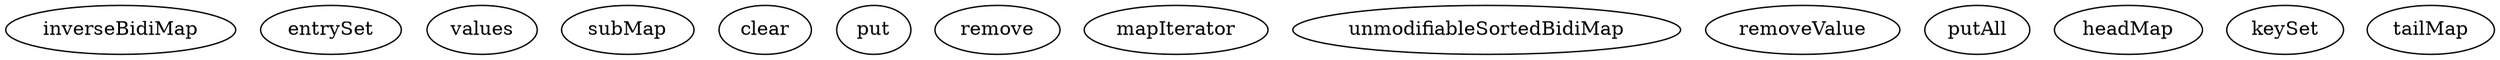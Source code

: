 digraph G {
inverseBidiMap;
entrySet;
values;
subMap;
clear;
put;
remove;
mapIterator;
unmodifiableSortedBidiMap;
removeValue;
putAll;
headMap;
keySet;
tailMap;
}